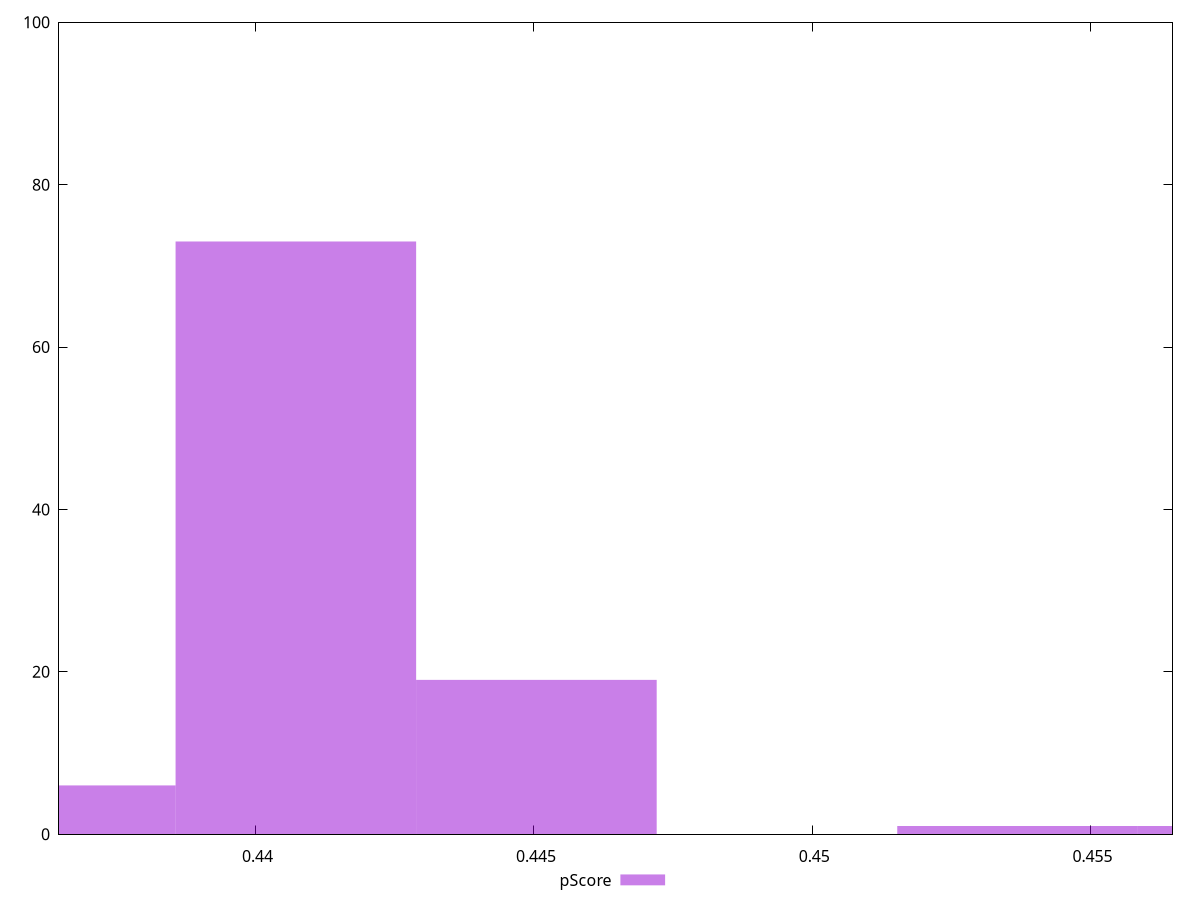 reset

$pScore <<EOF
0.43640394245217873 6
0.44072477356556666 73
0.44504560467895454 19
0.45368726690573036 1
0.4580080980191183 1
EOF

set key outside below
set boxwidth 0.004320831113387908
set xrange [0.4364705882352941:0.45647058823529413]
set yrange [0:100]
set trange [0:100]
set style fill transparent solid 0.5 noborder
set terminal svg size 640, 490 enhanced background rgb 'white'
set output "reports/report_00031_2021-02-24T23-18-18.084Z/uses-http2/samples/agenda/pScore/histogram.svg"

plot $pScore title "pScore" with boxes

reset
